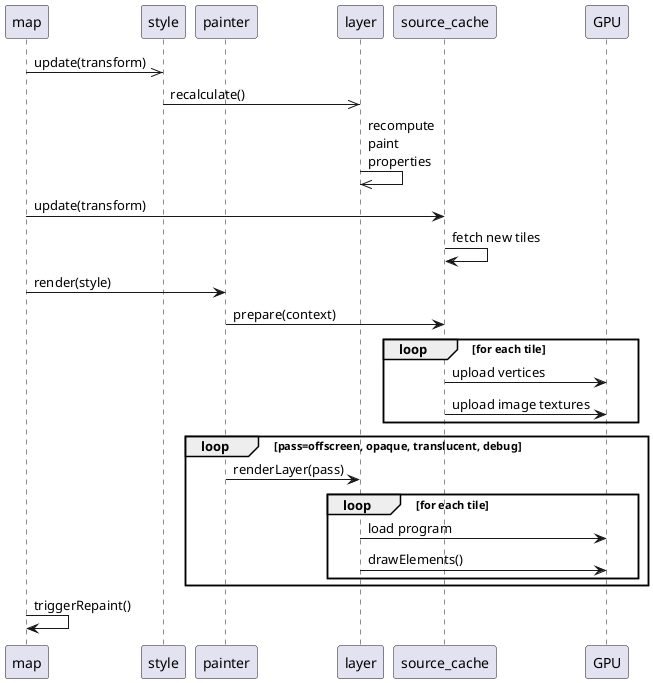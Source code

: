 @startuml
participant map
participant style
participant painter
participant layer
participant source_cache
participant GPU

map->>style: update(transform)
style->>layer: recalculate()
layer->>layer: recompute\npaint\nproperties
map->source_cache: update(transform)
source_cache->source_cache: fetch new tiles
map->painter: render(style)
painter->source_cache: prepare(context)
loop for each tile
source_cache->GPU: upload vertices
source_cache->GPU: upload image textures
end
loop pass=offscreen, opaque, translucent, debug
painter->layer: renderLayer(pass)
loop for each tile
layer->GPU: load program
layer->GPU: drawElements()
end
end
map->map: triggerRepaint()
@enduml
